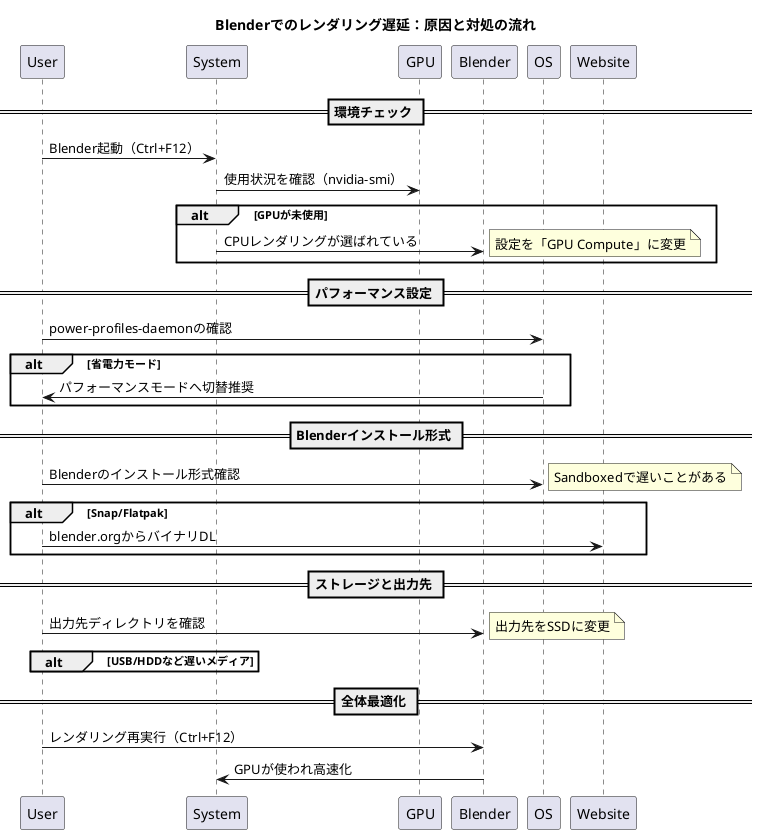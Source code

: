 @startuml
title Blenderでのレンダリング遅延：原因と対処の流れ

== 環境チェック ==
User -> System : Blender起動（Ctrl+F12）
System -> GPU : 使用状況を確認（nvidia-smi）
alt GPUが未使用
  System -> Blender : CPUレンダリングが選ばれている
  note right: 設定を「GPU Compute」に変更
end

== パフォーマンス設定 ==
User -> OS : power-profiles-daemonの確認
alt 省電力モード
  OS -> User : パフォーマンスモードへ切替推奨
end

== Blenderインストール形式 ==
User -> OS : Blenderのインストール形式確認
alt Snap/Flatpak
  note right: Sandboxedで遅いことがある
  User -> Website : blender.orgからバイナリDL
end

== ストレージと出力先 ==
User -> Blender : 出力先ディレクトリを確認
alt USB/HDDなど遅いメディア
  note right: 出力先をSSDに変更
end

== 全体最適化 ==
User -> Blender : レンダリング再実行（Ctrl+F12）
Blender -> System : GPUが使われ高速化

@enduml